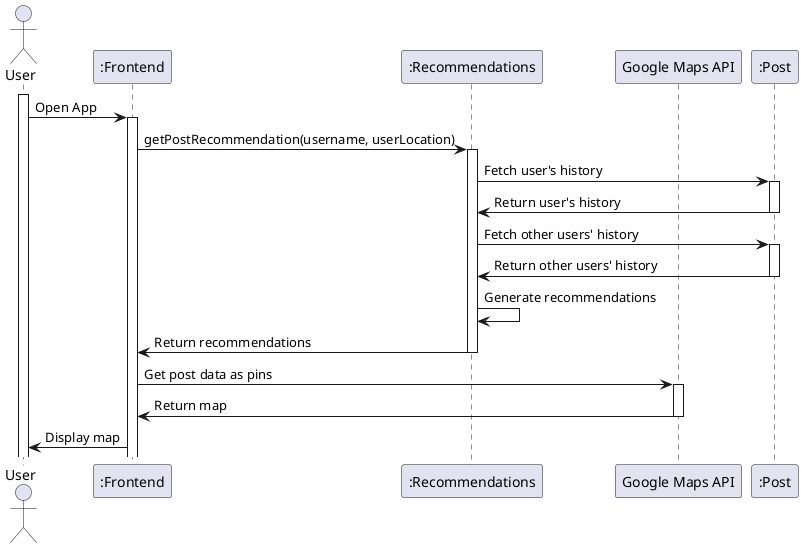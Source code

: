 @startuml

' Sequence Diagram: Display Posted Pictures as Pins
actor User
participant ":Frontend" as App
participant ":Recommendations" as Rec
participant "Google Maps API" as Maps
participant ":Post" as DB
' participant "Database" as DB

activate User
User -> App: Open App
activate App
App->Rec: getPostRecommendation(username, userLocation)
activate Rec
Rec -> DB: Fetch user's history
activate DB
DB -> Rec: Return user's history
deactivate DB
Rec -> DB: Fetch other users' history
activate DB
DB -> Rec: Return other users' history
deactivate DB
Rec -> Rec: Generate recommendations
Rec -> App: Return recommendations
deactivate Rec

App -> Maps: Get post data as pins
activate Maps
Maps -> App: Return map
deactivate Maps
App -> User: Display map

@enduml